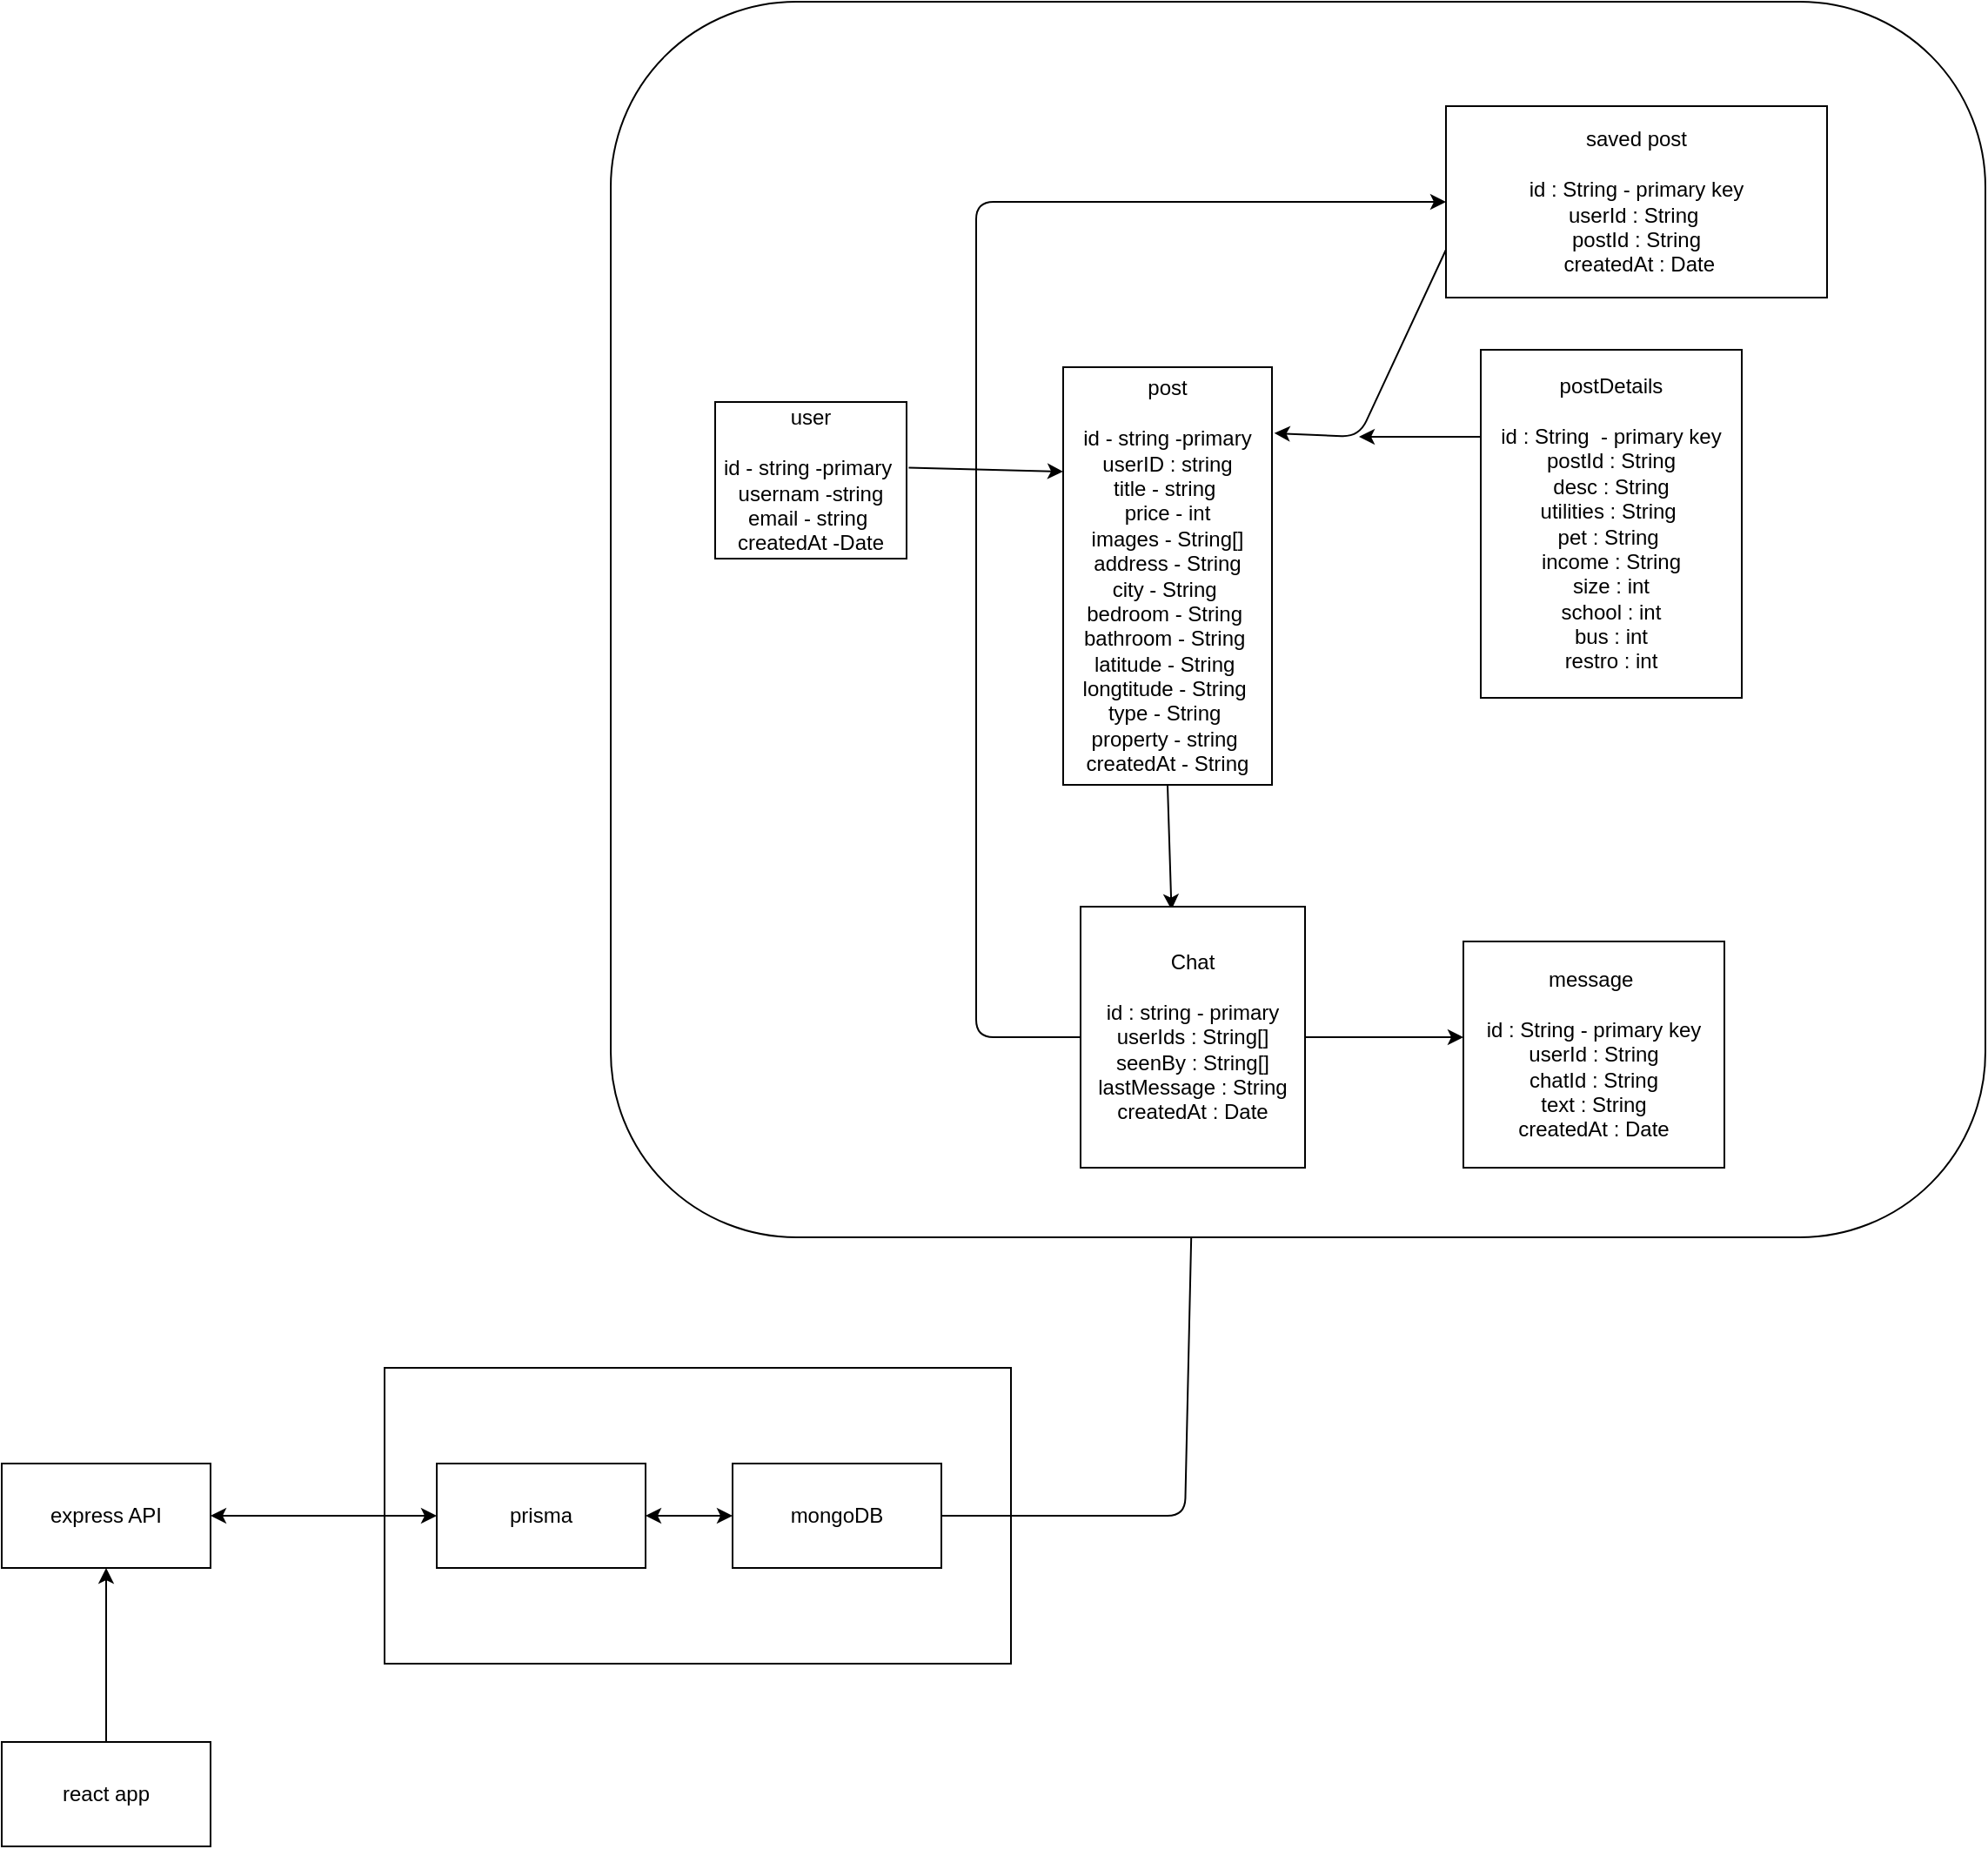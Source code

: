 <mxfile>
    <diagram id="oSYODWOv5Z2Tl-M0ZJY_" name="Page-1">
        <mxGraphModel dx="9383" dy="2917" grid="1" gridSize="10" guides="1" tooltips="1" connect="1" arrows="1" fold="1" page="1" pageScale="1" pageWidth="850" pageHeight="1100" math="0" shadow="0">
            <root>
                <mxCell id="0"/>
                <mxCell id="1" parent="0"/>
                <mxCell id="135" value="express API" style="rounded=0;whiteSpace=wrap;html=1;" vertex="1" parent="1">
                    <mxGeometry x="-7170" y="-580" width="120" height="60" as="geometry"/>
                </mxCell>
                <mxCell id="136" style="edgeStyle=none;html=1;exitX=0.5;exitY=0;exitDx=0;exitDy=0;entryX=0.5;entryY=1;entryDx=0;entryDy=0;" edge="1" parent="1" source="137" target="135">
                    <mxGeometry relative="1" as="geometry"/>
                </mxCell>
                <mxCell id="137" value="react app" style="rounded=0;whiteSpace=wrap;html=1;" vertex="1" parent="1">
                    <mxGeometry x="-7170" y="-420" width="120" height="60" as="geometry"/>
                </mxCell>
                <mxCell id="138" value="" style="whiteSpace=wrap;html=1;" vertex="1" parent="1">
                    <mxGeometry x="-6950" y="-635" width="360" height="170" as="geometry"/>
                </mxCell>
                <mxCell id="139" style="edgeStyle=none;html=1;exitX=1;exitY=0.5;exitDx=0;exitDy=0;entryX=0.5;entryY=1;entryDx=0;entryDy=0;" edge="1" parent="1" source="140" target="149">
                    <mxGeometry relative="1" as="geometry">
                        <Array as="points">
                            <mxPoint x="-6490" y="-550"/>
                        </Array>
                    </mxGeometry>
                </mxCell>
                <mxCell id="140" value="mongoDB" style="whiteSpace=wrap;html=1;" vertex="1" parent="1">
                    <mxGeometry x="-6750" y="-580" width="120" height="60" as="geometry"/>
                </mxCell>
                <mxCell id="141" value="prisma" style="whiteSpace=wrap;html=1;" vertex="1" parent="1">
                    <mxGeometry x="-6920" y="-580" width="120" height="60" as="geometry"/>
                </mxCell>
                <mxCell id="142" value="" style="endArrow=classic;startArrow=classic;html=1;exitX=1;exitY=0.5;exitDx=0;exitDy=0;entryX=0;entryY=0.5;entryDx=0;entryDy=0;" edge="1" parent="1" source="135" target="141">
                    <mxGeometry width="50" height="50" relative="1" as="geometry">
                        <mxPoint x="-6980" y="-550" as="sourcePoint"/>
                        <mxPoint x="-6850" y="-610" as="targetPoint"/>
                    </mxGeometry>
                </mxCell>
                <mxCell id="143" value="" style="endArrow=classic;startArrow=classic;html=1;exitX=0;exitY=0.5;exitDx=0;exitDy=0;entryX=1;entryY=0.5;entryDx=0;entryDy=0;" edge="1" parent="1" source="140" target="141">
                    <mxGeometry width="50" height="50" relative="1" as="geometry">
                        <mxPoint x="-6890" y="-550" as="sourcePoint"/>
                        <mxPoint x="-6840" y="-600" as="targetPoint"/>
                    </mxGeometry>
                </mxCell>
                <mxCell id="157" value="" style="rounded=1;whiteSpace=wrap;html=1;" vertex="1" parent="1">
                    <mxGeometry x="-6820" y="-1420" width="790" height="710" as="geometry"/>
                </mxCell>
                <mxCell id="144" value="user&lt;br&gt;&amp;nbsp;&lt;br&gt;id - string -primary&amp;nbsp;&lt;br&gt;usernam -string&lt;br&gt;email - string&amp;nbsp;&lt;br&gt;createdAt -Date" style="whiteSpace=wrap;html=1;" vertex="1" parent="1">
                    <mxGeometry x="-6760" y="-1190" width="110" height="90" as="geometry"/>
                </mxCell>
                <mxCell id="145" style="edgeStyle=none;html=1;exitX=0.5;exitY=1;exitDx=0;exitDy=0;entryX=0.405;entryY=0.012;entryDx=0;entryDy=0;entryPerimeter=0;" edge="1" parent="1" source="146" target="149">
                    <mxGeometry relative="1" as="geometry"/>
                </mxCell>
                <mxCell id="146" value="post&lt;br&gt;&lt;br&gt;id - string -primary&lt;br&gt;userID : string&lt;br&gt;title - string&amp;nbsp;&lt;br&gt;price - int&lt;br&gt;images - String[]&lt;br&gt;address - String&lt;br&gt;city - String&amp;nbsp;&lt;br&gt;bedroom - String&amp;nbsp;&lt;br&gt;bathroom - String&amp;nbsp;&lt;br&gt;latitude - String&amp;nbsp;&lt;br&gt;longtitude - String&amp;nbsp;&lt;br&gt;type - String&amp;nbsp;&lt;br&gt;property - string&amp;nbsp;&lt;br&gt;createdAt - String" style="whiteSpace=wrap;html=1;" vertex="1" parent="1">
                    <mxGeometry x="-6560" y="-1210" width="120" height="240" as="geometry"/>
                </mxCell>
                <mxCell id="147" style="edgeStyle=none;html=1;exitX=0;exitY=0.25;exitDx=0;exitDy=0;" edge="1" parent="1" source="148">
                    <mxGeometry relative="1" as="geometry">
                        <mxPoint x="-6390" y="-1170" as="targetPoint"/>
                        <Array as="points"/>
                    </mxGeometry>
                </mxCell>
                <mxCell id="148" value="postDetails&lt;br&gt;&lt;br&gt;id : String&amp;nbsp; - primary key&lt;br&gt;postId : String&lt;br&gt;desc : String&lt;br&gt;utilities : String&amp;nbsp;&lt;br&gt;pet : String&amp;nbsp;&lt;br&gt;income : String&lt;br&gt;size : int&lt;br&gt;school : int&lt;br&gt;bus : int&lt;br&gt;restro : int" style="whiteSpace=wrap;html=1;" vertex="1" parent="1">
                    <mxGeometry x="-6320" y="-1220" width="150" height="200" as="geometry"/>
                </mxCell>
                <mxCell id="149" value="Chat&lt;br&gt;&lt;br&gt;id : string - primary&lt;br&gt;userIds : String[]&lt;br&gt;seenBy : String[]&lt;br&gt;lastMessage : String&lt;br&gt;createdAt : Date" style="whiteSpace=wrap;html=1;" vertex="1" parent="1">
                    <mxGeometry x="-6550" y="-900" width="129" height="150" as="geometry"/>
                </mxCell>
                <mxCell id="150" style="edgeStyle=none;html=1;exitX=0;exitY=0.5;exitDx=0;exitDy=0;entryX=0;entryY=0.5;entryDx=0;entryDy=0;" edge="1" parent="1" source="149" target="153">
                    <mxGeometry relative="1" as="geometry">
                        <mxPoint x="-6640" y="-887.356" as="targetPoint"/>
                        <Array as="points">
                            <mxPoint x="-6610" y="-825"/>
                            <mxPoint x="-6610" y="-920"/>
                            <mxPoint x="-6610" y="-1060"/>
                            <mxPoint x="-6610" y="-1180"/>
                            <mxPoint x="-6610" y="-1305"/>
                        </Array>
                    </mxGeometry>
                </mxCell>
                <mxCell id="151" value="message&amp;nbsp;&lt;br&gt;&lt;br&gt;id : String - primary key&lt;br&gt;userId : String&lt;br&gt;chatId : String&lt;br&gt;text : String&lt;br&gt;createdAt : Date" style="whiteSpace=wrap;html=1;" vertex="1" parent="1">
                    <mxGeometry x="-6330" y="-880" width="150" height="130" as="geometry"/>
                </mxCell>
                <mxCell id="152" style="edgeStyle=none;html=1;exitX=0;exitY=0.75;exitDx=0;exitDy=0;entryX=1.011;entryY=0.158;entryDx=0;entryDy=0;entryPerimeter=0;" edge="1" parent="1" source="153" target="146">
                    <mxGeometry relative="1" as="geometry">
                        <Array as="points">
                            <mxPoint x="-6390" y="-1170"/>
                        </Array>
                    </mxGeometry>
                </mxCell>
                <mxCell id="153" value="saved post&lt;br&gt;&lt;br&gt;id : String - primary key&lt;br&gt;userId : String&amp;nbsp;&lt;br&gt;postId : String&lt;br&gt;&amp;nbsp;createdAt : Date" style="whiteSpace=wrap;html=1;" vertex="1" parent="1">
                    <mxGeometry x="-6340" y="-1360" width="219" height="110" as="geometry"/>
                </mxCell>
                <mxCell id="154" value="" style="edgeStyle=none;orthogonalLoop=1;jettySize=auto;html=1;" edge="1" parent="1" source="149">
                    <mxGeometry width="80" relative="1" as="geometry">
                        <mxPoint x="-6265" y="-1100" as="sourcePoint"/>
                        <mxPoint x="-6330" y="-825" as="targetPoint"/>
                        <Array as="points"/>
                    </mxGeometry>
                </mxCell>
                <mxCell id="155" value="" style="edgeStyle=none;orthogonalLoop=1;jettySize=auto;html=1;exitX=1.011;exitY=0.42;exitDx=0;exitDy=0;exitPerimeter=0;entryX=0;entryY=0.25;entryDx=0;entryDy=0;" edge="1" parent="1" source="144" target="146">
                    <mxGeometry width="100" relative="1" as="geometry">
                        <mxPoint x="-6610" y="-1280" as="sourcePoint"/>
                        <mxPoint x="-6510" y="-1280" as="targetPoint"/>
                        <Array as="points"/>
                    </mxGeometry>
                </mxCell>
            </root>
        </mxGraphModel>
    </diagram>
</mxfile>